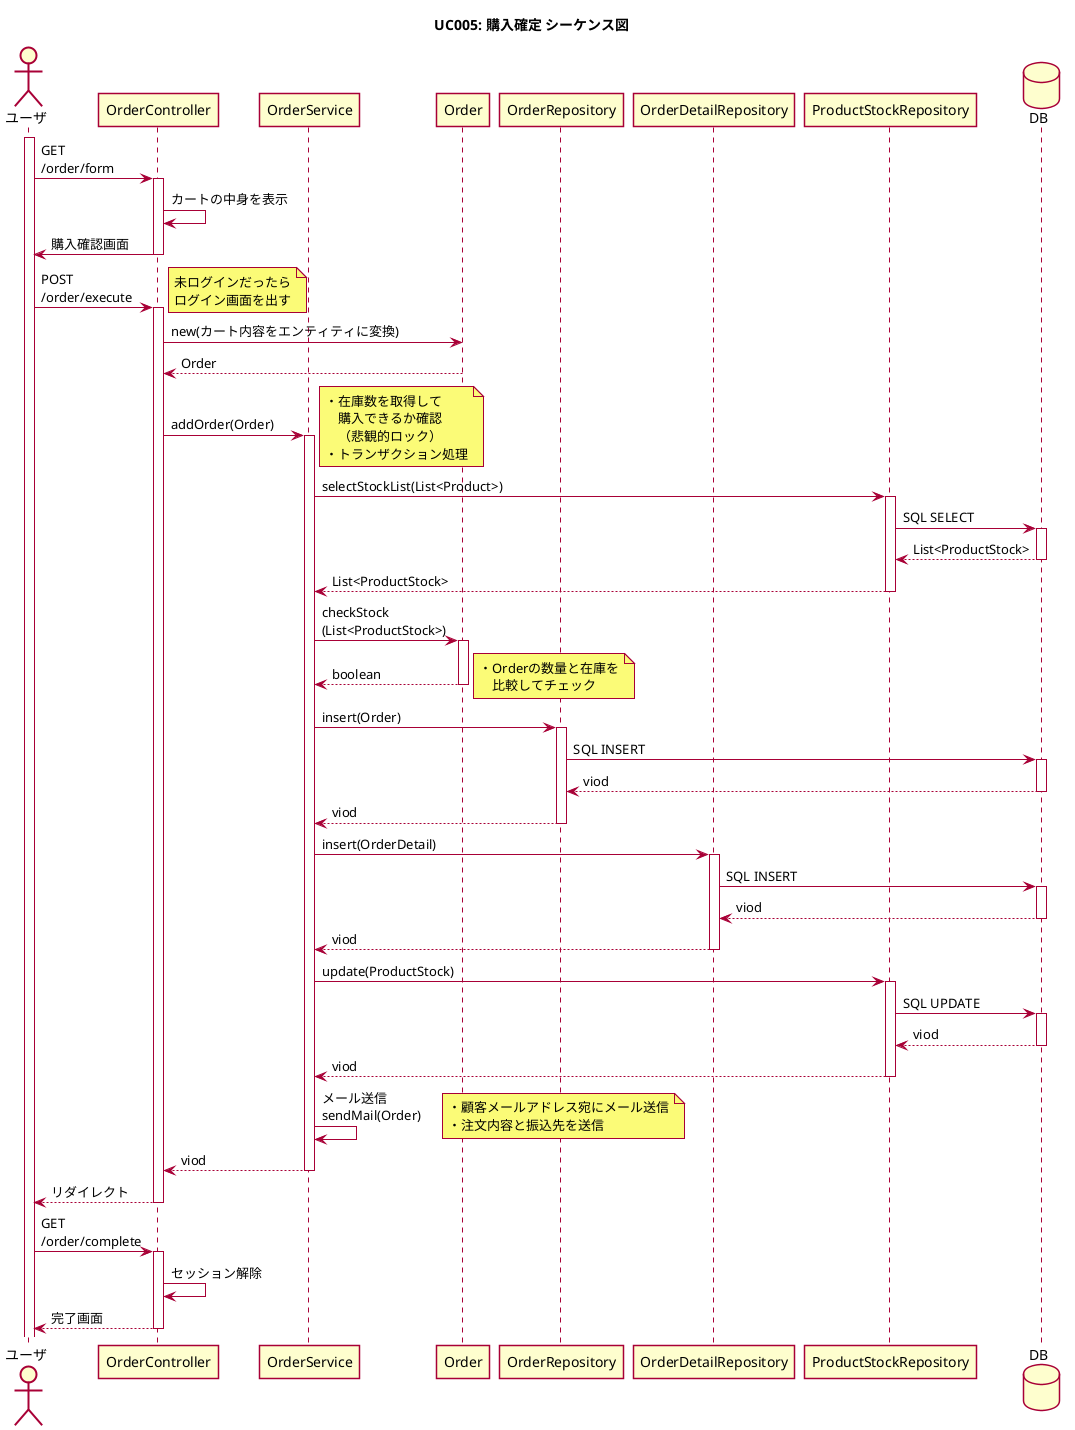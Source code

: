 @startuml
skin rose
title UC005: 購入確定 シーケンス図
skinparam shadowing false
actor "ユーザ" as user
activate user
participant "OrderController" as ctrl
participant "OrderService" as svc
participant "Order" as od
participant "OrderRepository" as repo1
participant "OrderDetailRepository" as repo2
participant "ProductStockRepository" as repo4
database DB as db

' 確認画面
user -> ctrl ++ : GET\n/order/form
ctrl -> ctrl : カートの中身を表示
ctrl -> user -- : 購入確認画面

' 完了画面
user -> ctrl ++ : POST\n/order/execute
note right
    未ログインだったら
    ログイン画面を出す
end note
ctrl -> od : new(カート内容をエンティティに変換)
ctrl <-- od : Order
ctrl -> svc ++ : addOrder(Order)
note right
    ・在庫数を取得して
    　購入できるか確認
    　（悲観的ロック）
    ・トランザクション処理
end note
svc -> repo4 ++ : selectStockList(List<Product>)
repo4 -> db ++ : SQL SELECT
repo4 <-- db -- : List<ProductStock>
svc <-- repo4 -- : List<ProductStock>
svc -> od ++ : checkStock\n(List<ProductStock>)
svc <-- od -- : boolean
note right
    ・Orderの数量と在庫を
    　比較してチェック
end note
svc -> repo1 ++ : insert(Order)
repo1 -> db ++ : SQL INSERT
repo1 <-- db -- : viod
svc <-- repo1 -- : viod
svc -> repo2 ++ : insert(OrderDetail)
repo2 -> db ++ : SQL INSERT
repo2 <-- db -- : viod
svc <-- repo2 -- : viod
svc -> repo4 ++ : update(ProductStock)
repo4 -> db ++ : SQL UPDATE
repo4 <-- db -- : viod
svc <-- repo4 -- : viod 
svc -> svc : メール送信\nsendMail(Order)
note right
    ・顧客メールアドレス宛にメール送信
    ・注文内容と振込先を送信
end note
ctrl <-- svc -- : viod
user <-- ctrl -- : リダイレクト
user -> ctrl ++ : GET\n/order/complete
ctrl -> ctrl : セッション解除
ctrl --> user -- : 完了画面

@enduml